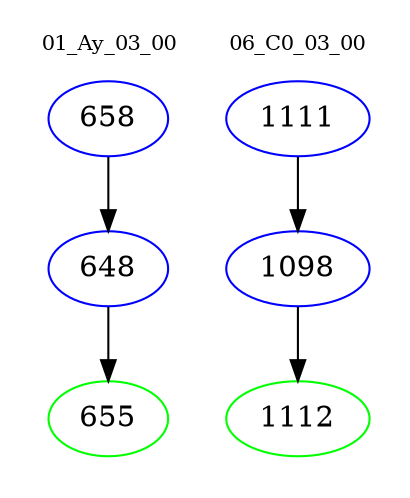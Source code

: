 digraph{
subgraph cluster_0 {
color = white
label = "01_Ay_03_00";
fontsize=10;
T0_658 [label="658", color="blue"]
T0_658 -> T0_648 [color="black"]
T0_648 [label="648", color="blue"]
T0_648 -> T0_655 [color="black"]
T0_655 [label="655", color="green"]
}
subgraph cluster_1 {
color = white
label = "06_C0_03_00";
fontsize=10;
T1_1111 [label="1111", color="blue"]
T1_1111 -> T1_1098 [color="black"]
T1_1098 [label="1098", color="blue"]
T1_1098 -> T1_1112 [color="black"]
T1_1112 [label="1112", color="green"]
}
}
